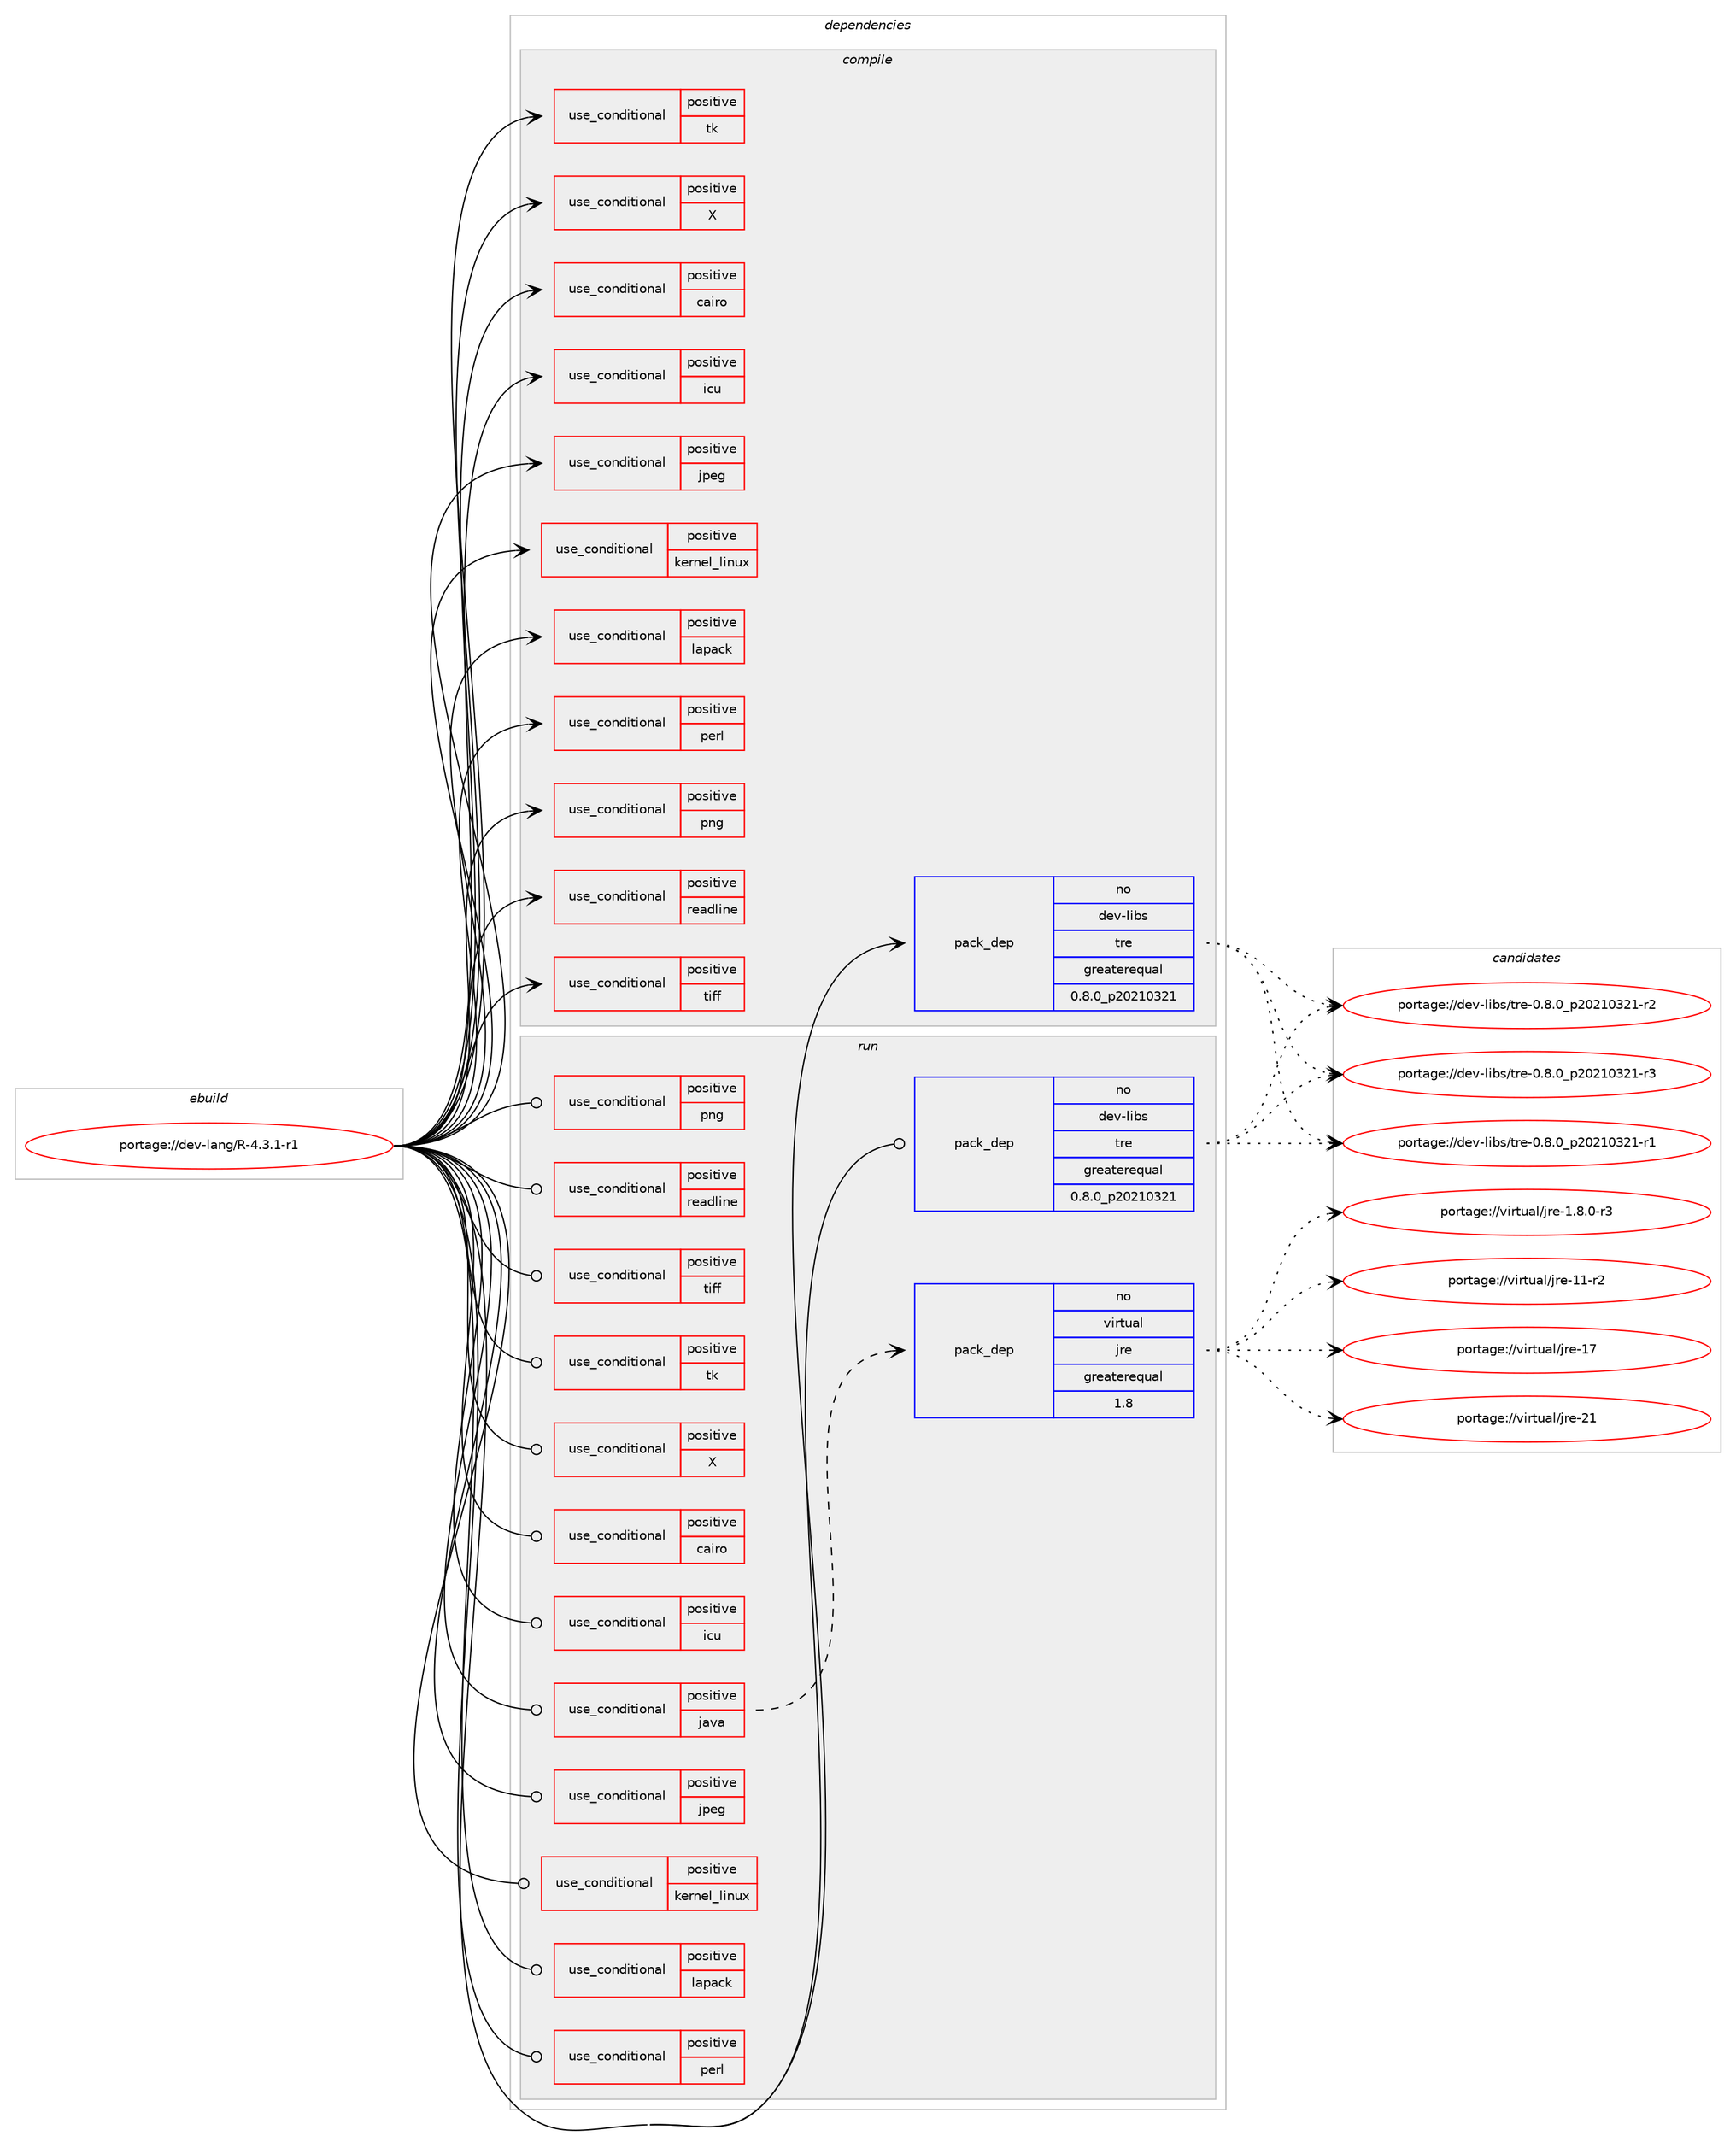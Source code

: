 digraph prolog {

# *************
# Graph options
# *************

newrank=true;
concentrate=true;
compound=true;
graph [rankdir=LR,fontname=Helvetica,fontsize=10,ranksep=1.5];#, ranksep=2.5, nodesep=0.2];
edge  [arrowhead=vee];
node  [fontname=Helvetica,fontsize=10];

# **********
# The ebuild
# **********

subgraph cluster_leftcol {
color=gray;
rank=same;
label=<<i>ebuild</i>>;
id [label="portage://dev-lang/R-4.3.1-r1", color=red, width=4, href="../dev-lang/R-4.3.1-r1.svg"];
}

# ****************
# The dependencies
# ****************

subgraph cluster_midcol {
color=gray;
label=<<i>dependencies</i>>;
subgraph cluster_compile {
fillcolor="#eeeeee";
style=filled;
label=<<i>compile</i>>;
subgraph cond22005 {
dependency49801 [label=<<TABLE BORDER="0" CELLBORDER="1" CELLSPACING="0" CELLPADDING="4"><TR><TD ROWSPAN="3" CELLPADDING="10">use_conditional</TD></TR><TR><TD>positive</TD></TR><TR><TD>X</TD></TR></TABLE>>, shape=none, color=red];
# *** BEGIN UNKNOWN DEPENDENCY TYPE (TODO) ***
# dependency49801 -> package_dependency(portage://dev-lang/R-4.3.1-r1,install,no,x11-libs,libXmu,none,[,,],[],[])
# *** END UNKNOWN DEPENDENCY TYPE (TODO) ***

# *** BEGIN UNKNOWN DEPENDENCY TYPE (TODO) ***
# dependency49801 -> package_dependency(portage://dev-lang/R-4.3.1-r1,install,no,x11-libs,libXt,none,[,,],[],[])
# *** END UNKNOWN DEPENDENCY TYPE (TODO) ***

}
id:e -> dependency49801:w [weight=20,style="solid",arrowhead="vee"];
subgraph cond22006 {
dependency49802 [label=<<TABLE BORDER="0" CELLBORDER="1" CELLSPACING="0" CELLPADDING="4"><TR><TD ROWSPAN="3" CELLPADDING="10">use_conditional</TD></TR><TR><TD>positive</TD></TR><TR><TD>cairo</TD></TR></TABLE>>, shape=none, color=red];
# *** BEGIN UNKNOWN DEPENDENCY TYPE (TODO) ***
# dependency49802 -> package_dependency(portage://dev-lang/R-4.3.1-r1,install,no,x11-libs,cairo,none,[,,],any_same_slot,[use(equal(X),none)])
# *** END UNKNOWN DEPENDENCY TYPE (TODO) ***

# *** BEGIN UNKNOWN DEPENDENCY TYPE (TODO) ***
# dependency49802 -> package_dependency(portage://dev-lang/R-4.3.1-r1,install,no,x11-libs,pango,none,[,,],any_same_slot,[])
# *** END UNKNOWN DEPENDENCY TYPE (TODO) ***

}
id:e -> dependency49802:w [weight=20,style="solid",arrowhead="vee"];
subgraph cond22007 {
dependency49803 [label=<<TABLE BORDER="0" CELLBORDER="1" CELLSPACING="0" CELLPADDING="4"><TR><TD ROWSPAN="3" CELLPADDING="10">use_conditional</TD></TR><TR><TD>positive</TD></TR><TR><TD>icu</TD></TR></TABLE>>, shape=none, color=red];
# *** BEGIN UNKNOWN DEPENDENCY TYPE (TODO) ***
# dependency49803 -> package_dependency(portage://dev-lang/R-4.3.1-r1,install,no,dev-libs,icu,none,[,,],any_same_slot,[])
# *** END UNKNOWN DEPENDENCY TYPE (TODO) ***

}
id:e -> dependency49803:w [weight=20,style="solid",arrowhead="vee"];
subgraph cond22008 {
dependency49804 [label=<<TABLE BORDER="0" CELLBORDER="1" CELLSPACING="0" CELLPADDING="4"><TR><TD ROWSPAN="3" CELLPADDING="10">use_conditional</TD></TR><TR><TD>positive</TD></TR><TR><TD>jpeg</TD></TR></TABLE>>, shape=none, color=red];
# *** BEGIN UNKNOWN DEPENDENCY TYPE (TODO) ***
# dependency49804 -> package_dependency(portage://dev-lang/R-4.3.1-r1,install,no,media-libs,libjpeg-turbo,none,[,,],any_same_slot,[])
# *** END UNKNOWN DEPENDENCY TYPE (TODO) ***

}
id:e -> dependency49804:w [weight=20,style="solid",arrowhead="vee"];
subgraph cond22009 {
dependency49805 [label=<<TABLE BORDER="0" CELLBORDER="1" CELLSPACING="0" CELLPADDING="4"><TR><TD ROWSPAN="3" CELLPADDING="10">use_conditional</TD></TR><TR><TD>positive</TD></TR><TR><TD>kernel_linux</TD></TR></TABLE>>, shape=none, color=red];
# *** BEGIN UNKNOWN DEPENDENCY TYPE (TODO) ***
# dependency49805 -> package_dependency(portage://dev-lang/R-4.3.1-r1,install,no,net-libs,libtirpc,none,[,,],[],[])
# *** END UNKNOWN DEPENDENCY TYPE (TODO) ***

}
id:e -> dependency49805:w [weight=20,style="solid",arrowhead="vee"];
subgraph cond22010 {
dependency49806 [label=<<TABLE BORDER="0" CELLBORDER="1" CELLSPACING="0" CELLPADDING="4"><TR><TD ROWSPAN="3" CELLPADDING="10">use_conditional</TD></TR><TR><TD>positive</TD></TR><TR><TD>lapack</TD></TR></TABLE>>, shape=none, color=red];
# *** BEGIN UNKNOWN DEPENDENCY TYPE (TODO) ***
# dependency49806 -> package_dependency(portage://dev-lang/R-4.3.1-r1,install,no,virtual,lapack,none,[,,],[],[])
# *** END UNKNOWN DEPENDENCY TYPE (TODO) ***

}
id:e -> dependency49806:w [weight=20,style="solid",arrowhead="vee"];
subgraph cond22011 {
dependency49807 [label=<<TABLE BORDER="0" CELLBORDER="1" CELLSPACING="0" CELLPADDING="4"><TR><TD ROWSPAN="3" CELLPADDING="10">use_conditional</TD></TR><TR><TD>positive</TD></TR><TR><TD>perl</TD></TR></TABLE>>, shape=none, color=red];
# *** BEGIN UNKNOWN DEPENDENCY TYPE (TODO) ***
# dependency49807 -> package_dependency(portage://dev-lang/R-4.3.1-r1,install,no,dev-lang,perl,none,[,,],[],[])
# *** END UNKNOWN DEPENDENCY TYPE (TODO) ***

}
id:e -> dependency49807:w [weight=20,style="solid",arrowhead="vee"];
subgraph cond22012 {
dependency49808 [label=<<TABLE BORDER="0" CELLBORDER="1" CELLSPACING="0" CELLPADDING="4"><TR><TD ROWSPAN="3" CELLPADDING="10">use_conditional</TD></TR><TR><TD>positive</TD></TR><TR><TD>png</TD></TR></TABLE>>, shape=none, color=red];
# *** BEGIN UNKNOWN DEPENDENCY TYPE (TODO) ***
# dependency49808 -> package_dependency(portage://dev-lang/R-4.3.1-r1,install,no,media-libs,libpng,none,[,,],any_same_slot,[])
# *** END UNKNOWN DEPENDENCY TYPE (TODO) ***

}
id:e -> dependency49808:w [weight=20,style="solid",arrowhead="vee"];
subgraph cond22013 {
dependency49809 [label=<<TABLE BORDER="0" CELLBORDER="1" CELLSPACING="0" CELLPADDING="4"><TR><TD ROWSPAN="3" CELLPADDING="10">use_conditional</TD></TR><TR><TD>positive</TD></TR><TR><TD>readline</TD></TR></TABLE>>, shape=none, color=red];
# *** BEGIN UNKNOWN DEPENDENCY TYPE (TODO) ***
# dependency49809 -> package_dependency(portage://dev-lang/R-4.3.1-r1,install,no,sys-libs,readline,none,[,,],any_same_slot,[])
# *** END UNKNOWN DEPENDENCY TYPE (TODO) ***

}
id:e -> dependency49809:w [weight=20,style="solid",arrowhead="vee"];
subgraph cond22014 {
dependency49810 [label=<<TABLE BORDER="0" CELLBORDER="1" CELLSPACING="0" CELLPADDING="4"><TR><TD ROWSPAN="3" CELLPADDING="10">use_conditional</TD></TR><TR><TD>positive</TD></TR><TR><TD>tiff</TD></TR></TABLE>>, shape=none, color=red];
# *** BEGIN UNKNOWN DEPENDENCY TYPE (TODO) ***
# dependency49810 -> package_dependency(portage://dev-lang/R-4.3.1-r1,install,no,media-libs,tiff,none,[,,],any_same_slot,[])
# *** END UNKNOWN DEPENDENCY TYPE (TODO) ***

}
id:e -> dependency49810:w [weight=20,style="solid",arrowhead="vee"];
subgraph cond22015 {
dependency49811 [label=<<TABLE BORDER="0" CELLBORDER="1" CELLSPACING="0" CELLPADDING="4"><TR><TD ROWSPAN="3" CELLPADDING="10">use_conditional</TD></TR><TR><TD>positive</TD></TR><TR><TD>tk</TD></TR></TABLE>>, shape=none, color=red];
# *** BEGIN UNKNOWN DEPENDENCY TYPE (TODO) ***
# dependency49811 -> package_dependency(portage://dev-lang/R-4.3.1-r1,install,no,dev-lang,tk,none,[,,],any_same_slot,[])
# *** END UNKNOWN DEPENDENCY TYPE (TODO) ***

}
id:e -> dependency49811:w [weight=20,style="solid",arrowhead="vee"];
# *** BEGIN UNKNOWN DEPENDENCY TYPE (TODO) ***
# id -> package_dependency(portage://dev-lang/R-4.3.1-r1,install,no,app-arch,bzip2,none,[,,],[],[])
# *** END UNKNOWN DEPENDENCY TYPE (TODO) ***

# *** BEGIN UNKNOWN DEPENDENCY TYPE (TODO) ***
# id -> package_dependency(portage://dev-lang/R-4.3.1-r1,install,no,app-arch,xz-utils,none,[,,],[],[])
# *** END UNKNOWN DEPENDENCY TYPE (TODO) ***

# *** BEGIN UNKNOWN DEPENDENCY TYPE (TODO) ***
# id -> package_dependency(portage://dev-lang/R-4.3.1-r1,install,no,app-text,ghostscript-gpl,none,[,,],[],[])
# *** END UNKNOWN DEPENDENCY TYPE (TODO) ***

# *** BEGIN UNKNOWN DEPENDENCY TYPE (TODO) ***
# id -> package_dependency(portage://dev-lang/R-4.3.1-r1,install,no,dev-libs,libpcre2,none,[,,],any_same_slot,[])
# *** END UNKNOWN DEPENDENCY TYPE (TODO) ***

subgraph pack26764 {
dependency49812 [label=<<TABLE BORDER="0" CELLBORDER="1" CELLSPACING="0" CELLPADDING="4" WIDTH="220"><TR><TD ROWSPAN="6" CELLPADDING="30">pack_dep</TD></TR><TR><TD WIDTH="110">no</TD></TR><TR><TD>dev-libs</TD></TR><TR><TD>tre</TD></TR><TR><TD>greaterequal</TD></TR><TR><TD>0.8.0_p20210321</TD></TR></TABLE>>, shape=none, color=blue];
}
id:e -> dependency49812:w [weight=20,style="solid",arrowhead="vee"];
# *** BEGIN UNKNOWN DEPENDENCY TYPE (TODO) ***
# id -> package_dependency(portage://dev-lang/R-4.3.1-r1,install,no,net-misc,curl,none,[,,],[],[])
# *** END UNKNOWN DEPENDENCY TYPE (TODO) ***

# *** BEGIN UNKNOWN DEPENDENCY TYPE (TODO) ***
# id -> package_dependency(portage://dev-lang/R-4.3.1-r1,install,no,sys-apps,coreutils,none,[,,],[],[])
# *** END UNKNOWN DEPENDENCY TYPE (TODO) ***

# *** BEGIN UNKNOWN DEPENDENCY TYPE (TODO) ***
# id -> package_dependency(portage://dev-lang/R-4.3.1-r1,install,no,sys-libs,zlib,none,[,,],[],[use(enable(minizip),none)])
# *** END UNKNOWN DEPENDENCY TYPE (TODO) ***

# *** BEGIN UNKNOWN DEPENDENCY TYPE (TODO) ***
# id -> package_dependency(portage://dev-lang/R-4.3.1-r1,install,no,virtual,blas,none,[,,],[],[])
# *** END UNKNOWN DEPENDENCY TYPE (TODO) ***

# *** BEGIN UNKNOWN DEPENDENCY TYPE (TODO) ***
# id -> package_dependency(portage://dev-lang/R-4.3.1-r1,install,no,virtual,fortran,none,[,,],[],[])
# *** END UNKNOWN DEPENDENCY TYPE (TODO) ***

}
subgraph cluster_compileandrun {
fillcolor="#eeeeee";
style=filled;
label=<<i>compile and run</i>>;
}
subgraph cluster_run {
fillcolor="#eeeeee";
style=filled;
label=<<i>run</i>>;
subgraph cond22016 {
dependency49813 [label=<<TABLE BORDER="0" CELLBORDER="1" CELLSPACING="0" CELLPADDING="4"><TR><TD ROWSPAN="3" CELLPADDING="10">use_conditional</TD></TR><TR><TD>positive</TD></TR><TR><TD>X</TD></TR></TABLE>>, shape=none, color=red];
# *** BEGIN UNKNOWN DEPENDENCY TYPE (TODO) ***
# dependency49813 -> package_dependency(portage://dev-lang/R-4.3.1-r1,run,no,x11-libs,libXmu,none,[,,],[],[])
# *** END UNKNOWN DEPENDENCY TYPE (TODO) ***

# *** BEGIN UNKNOWN DEPENDENCY TYPE (TODO) ***
# dependency49813 -> package_dependency(portage://dev-lang/R-4.3.1-r1,run,no,x11-libs,libXt,none,[,,],[],[])
# *** END UNKNOWN DEPENDENCY TYPE (TODO) ***

}
id:e -> dependency49813:w [weight=20,style="solid",arrowhead="odot"];
subgraph cond22017 {
dependency49814 [label=<<TABLE BORDER="0" CELLBORDER="1" CELLSPACING="0" CELLPADDING="4"><TR><TD ROWSPAN="3" CELLPADDING="10">use_conditional</TD></TR><TR><TD>positive</TD></TR><TR><TD>cairo</TD></TR></TABLE>>, shape=none, color=red];
# *** BEGIN UNKNOWN DEPENDENCY TYPE (TODO) ***
# dependency49814 -> package_dependency(portage://dev-lang/R-4.3.1-r1,run,no,x11-libs,cairo,none,[,,],any_same_slot,[use(equal(X),none)])
# *** END UNKNOWN DEPENDENCY TYPE (TODO) ***

# *** BEGIN UNKNOWN DEPENDENCY TYPE (TODO) ***
# dependency49814 -> package_dependency(portage://dev-lang/R-4.3.1-r1,run,no,x11-libs,pango,none,[,,],any_same_slot,[])
# *** END UNKNOWN DEPENDENCY TYPE (TODO) ***

}
id:e -> dependency49814:w [weight=20,style="solid",arrowhead="odot"];
subgraph cond22018 {
dependency49815 [label=<<TABLE BORDER="0" CELLBORDER="1" CELLSPACING="0" CELLPADDING="4"><TR><TD ROWSPAN="3" CELLPADDING="10">use_conditional</TD></TR><TR><TD>positive</TD></TR><TR><TD>icu</TD></TR></TABLE>>, shape=none, color=red];
# *** BEGIN UNKNOWN DEPENDENCY TYPE (TODO) ***
# dependency49815 -> package_dependency(portage://dev-lang/R-4.3.1-r1,run,no,dev-libs,icu,none,[,,],any_same_slot,[])
# *** END UNKNOWN DEPENDENCY TYPE (TODO) ***

}
id:e -> dependency49815:w [weight=20,style="solid",arrowhead="odot"];
subgraph cond22019 {
dependency49816 [label=<<TABLE BORDER="0" CELLBORDER="1" CELLSPACING="0" CELLPADDING="4"><TR><TD ROWSPAN="3" CELLPADDING="10">use_conditional</TD></TR><TR><TD>positive</TD></TR><TR><TD>java</TD></TR></TABLE>>, shape=none, color=red];
subgraph pack26765 {
dependency49817 [label=<<TABLE BORDER="0" CELLBORDER="1" CELLSPACING="0" CELLPADDING="4" WIDTH="220"><TR><TD ROWSPAN="6" CELLPADDING="30">pack_dep</TD></TR><TR><TD WIDTH="110">no</TD></TR><TR><TD>virtual</TD></TR><TR><TD>jre</TD></TR><TR><TD>greaterequal</TD></TR><TR><TD>1.8</TD></TR></TABLE>>, shape=none, color=blue];
}
dependency49816:e -> dependency49817:w [weight=20,style="dashed",arrowhead="vee"];
}
id:e -> dependency49816:w [weight=20,style="solid",arrowhead="odot"];
subgraph cond22020 {
dependency49818 [label=<<TABLE BORDER="0" CELLBORDER="1" CELLSPACING="0" CELLPADDING="4"><TR><TD ROWSPAN="3" CELLPADDING="10">use_conditional</TD></TR><TR><TD>positive</TD></TR><TR><TD>jpeg</TD></TR></TABLE>>, shape=none, color=red];
# *** BEGIN UNKNOWN DEPENDENCY TYPE (TODO) ***
# dependency49818 -> package_dependency(portage://dev-lang/R-4.3.1-r1,run,no,media-libs,libjpeg-turbo,none,[,,],any_same_slot,[])
# *** END UNKNOWN DEPENDENCY TYPE (TODO) ***

}
id:e -> dependency49818:w [weight=20,style="solid",arrowhead="odot"];
subgraph cond22021 {
dependency49819 [label=<<TABLE BORDER="0" CELLBORDER="1" CELLSPACING="0" CELLPADDING="4"><TR><TD ROWSPAN="3" CELLPADDING="10">use_conditional</TD></TR><TR><TD>positive</TD></TR><TR><TD>kernel_linux</TD></TR></TABLE>>, shape=none, color=red];
# *** BEGIN UNKNOWN DEPENDENCY TYPE (TODO) ***
# dependency49819 -> package_dependency(portage://dev-lang/R-4.3.1-r1,run,no,net-libs,libtirpc,none,[,,],[],[])
# *** END UNKNOWN DEPENDENCY TYPE (TODO) ***

}
id:e -> dependency49819:w [weight=20,style="solid",arrowhead="odot"];
subgraph cond22022 {
dependency49820 [label=<<TABLE BORDER="0" CELLBORDER="1" CELLSPACING="0" CELLPADDING="4"><TR><TD ROWSPAN="3" CELLPADDING="10">use_conditional</TD></TR><TR><TD>positive</TD></TR><TR><TD>lapack</TD></TR></TABLE>>, shape=none, color=red];
# *** BEGIN UNKNOWN DEPENDENCY TYPE (TODO) ***
# dependency49820 -> package_dependency(portage://dev-lang/R-4.3.1-r1,run,no,virtual,lapack,none,[,,],[],[])
# *** END UNKNOWN DEPENDENCY TYPE (TODO) ***

}
id:e -> dependency49820:w [weight=20,style="solid",arrowhead="odot"];
subgraph cond22023 {
dependency49821 [label=<<TABLE BORDER="0" CELLBORDER="1" CELLSPACING="0" CELLPADDING="4"><TR><TD ROWSPAN="3" CELLPADDING="10">use_conditional</TD></TR><TR><TD>positive</TD></TR><TR><TD>perl</TD></TR></TABLE>>, shape=none, color=red];
# *** BEGIN UNKNOWN DEPENDENCY TYPE (TODO) ***
# dependency49821 -> package_dependency(portage://dev-lang/R-4.3.1-r1,run,no,dev-lang,perl,none,[,,],[],[])
# *** END UNKNOWN DEPENDENCY TYPE (TODO) ***

}
id:e -> dependency49821:w [weight=20,style="solid",arrowhead="odot"];
subgraph cond22024 {
dependency49822 [label=<<TABLE BORDER="0" CELLBORDER="1" CELLSPACING="0" CELLPADDING="4"><TR><TD ROWSPAN="3" CELLPADDING="10">use_conditional</TD></TR><TR><TD>positive</TD></TR><TR><TD>png</TD></TR></TABLE>>, shape=none, color=red];
# *** BEGIN UNKNOWN DEPENDENCY TYPE (TODO) ***
# dependency49822 -> package_dependency(portage://dev-lang/R-4.3.1-r1,run,no,media-libs,libpng,none,[,,],any_same_slot,[])
# *** END UNKNOWN DEPENDENCY TYPE (TODO) ***

}
id:e -> dependency49822:w [weight=20,style="solid",arrowhead="odot"];
subgraph cond22025 {
dependency49823 [label=<<TABLE BORDER="0" CELLBORDER="1" CELLSPACING="0" CELLPADDING="4"><TR><TD ROWSPAN="3" CELLPADDING="10">use_conditional</TD></TR><TR><TD>positive</TD></TR><TR><TD>readline</TD></TR></TABLE>>, shape=none, color=red];
# *** BEGIN UNKNOWN DEPENDENCY TYPE (TODO) ***
# dependency49823 -> package_dependency(portage://dev-lang/R-4.3.1-r1,run,no,sys-libs,readline,none,[,,],any_same_slot,[])
# *** END UNKNOWN DEPENDENCY TYPE (TODO) ***

}
id:e -> dependency49823:w [weight=20,style="solid",arrowhead="odot"];
subgraph cond22026 {
dependency49824 [label=<<TABLE BORDER="0" CELLBORDER="1" CELLSPACING="0" CELLPADDING="4"><TR><TD ROWSPAN="3" CELLPADDING="10">use_conditional</TD></TR><TR><TD>positive</TD></TR><TR><TD>tiff</TD></TR></TABLE>>, shape=none, color=red];
# *** BEGIN UNKNOWN DEPENDENCY TYPE (TODO) ***
# dependency49824 -> package_dependency(portage://dev-lang/R-4.3.1-r1,run,no,media-libs,tiff,none,[,,],any_same_slot,[])
# *** END UNKNOWN DEPENDENCY TYPE (TODO) ***

}
id:e -> dependency49824:w [weight=20,style="solid",arrowhead="odot"];
subgraph cond22027 {
dependency49825 [label=<<TABLE BORDER="0" CELLBORDER="1" CELLSPACING="0" CELLPADDING="4"><TR><TD ROWSPAN="3" CELLPADDING="10">use_conditional</TD></TR><TR><TD>positive</TD></TR><TR><TD>tk</TD></TR></TABLE>>, shape=none, color=red];
# *** BEGIN UNKNOWN DEPENDENCY TYPE (TODO) ***
# dependency49825 -> package_dependency(portage://dev-lang/R-4.3.1-r1,run,no,dev-lang,tk,none,[,,],any_same_slot,[])
# *** END UNKNOWN DEPENDENCY TYPE (TODO) ***

}
id:e -> dependency49825:w [weight=20,style="solid",arrowhead="odot"];
# *** BEGIN UNKNOWN DEPENDENCY TYPE (TODO) ***
# id -> package_dependency(portage://dev-lang/R-4.3.1-r1,run,no,app-arch,bzip2,none,[,,],[],[])
# *** END UNKNOWN DEPENDENCY TYPE (TODO) ***

# *** BEGIN UNKNOWN DEPENDENCY TYPE (TODO) ***
# id -> package_dependency(portage://dev-lang/R-4.3.1-r1,run,no,app-arch,xz-utils,none,[,,],[],[])
# *** END UNKNOWN DEPENDENCY TYPE (TODO) ***

# *** BEGIN UNKNOWN DEPENDENCY TYPE (TODO) ***
# id -> package_dependency(portage://dev-lang/R-4.3.1-r1,run,no,app-text,ghostscript-gpl,none,[,,],[],[])
# *** END UNKNOWN DEPENDENCY TYPE (TODO) ***

# *** BEGIN UNKNOWN DEPENDENCY TYPE (TODO) ***
# id -> package_dependency(portage://dev-lang/R-4.3.1-r1,run,no,dev-libs,libpcre2,none,[,,],any_same_slot,[])
# *** END UNKNOWN DEPENDENCY TYPE (TODO) ***

subgraph pack26766 {
dependency49826 [label=<<TABLE BORDER="0" CELLBORDER="1" CELLSPACING="0" CELLPADDING="4" WIDTH="220"><TR><TD ROWSPAN="6" CELLPADDING="30">pack_dep</TD></TR><TR><TD WIDTH="110">no</TD></TR><TR><TD>dev-libs</TD></TR><TR><TD>tre</TD></TR><TR><TD>greaterequal</TD></TR><TR><TD>0.8.0_p20210321</TD></TR></TABLE>>, shape=none, color=blue];
}
id:e -> dependency49826:w [weight=20,style="solid",arrowhead="odot"];
# *** BEGIN UNKNOWN DEPENDENCY TYPE (TODO) ***
# id -> package_dependency(portage://dev-lang/R-4.3.1-r1,run,no,net-misc,curl,none,[,,],[],[])
# *** END UNKNOWN DEPENDENCY TYPE (TODO) ***

# *** BEGIN UNKNOWN DEPENDENCY TYPE (TODO) ***
# id -> package_dependency(portage://dev-lang/R-4.3.1-r1,run,no,sys-apps,coreutils,none,[,,],[],[])
# *** END UNKNOWN DEPENDENCY TYPE (TODO) ***

# *** BEGIN UNKNOWN DEPENDENCY TYPE (TODO) ***
# id -> package_dependency(portage://dev-lang/R-4.3.1-r1,run,no,sys-libs,zlib,none,[,,],[],[use(enable(minizip),none)])
# *** END UNKNOWN DEPENDENCY TYPE (TODO) ***

# *** BEGIN UNKNOWN DEPENDENCY TYPE (TODO) ***
# id -> package_dependency(portage://dev-lang/R-4.3.1-r1,run,no,virtual,blas,none,[,,],[],[])
# *** END UNKNOWN DEPENDENCY TYPE (TODO) ***

# *** BEGIN UNKNOWN DEPENDENCY TYPE (TODO) ***
# id -> package_dependency(portage://dev-lang/R-4.3.1-r1,run,no,virtual,fortran,none,[,,],[],[])
# *** END UNKNOWN DEPENDENCY TYPE (TODO) ***

}
}

# **************
# The candidates
# **************

subgraph cluster_choices {
rank=same;
color=gray;
label=<<i>candidates</i>>;

subgraph choice26764 {
color=black;
nodesep=1;
choice1001011184510810598115471161141014548465646489511250485049485150494511449 [label="portage://dev-libs/tre-0.8.0_p20210321-r1", color=red, width=4,href="../dev-libs/tre-0.8.0_p20210321-r1.svg"];
choice1001011184510810598115471161141014548465646489511250485049485150494511450 [label="portage://dev-libs/tre-0.8.0_p20210321-r2", color=red, width=4,href="../dev-libs/tre-0.8.0_p20210321-r2.svg"];
choice1001011184510810598115471161141014548465646489511250485049485150494511451 [label="portage://dev-libs/tre-0.8.0_p20210321-r3", color=red, width=4,href="../dev-libs/tre-0.8.0_p20210321-r3.svg"];
dependency49812:e -> choice1001011184510810598115471161141014548465646489511250485049485150494511449:w [style=dotted,weight="100"];
dependency49812:e -> choice1001011184510810598115471161141014548465646489511250485049485150494511450:w [style=dotted,weight="100"];
dependency49812:e -> choice1001011184510810598115471161141014548465646489511250485049485150494511451:w [style=dotted,weight="100"];
}
subgraph choice26765 {
color=black;
nodesep=1;
choice11810511411611797108471061141014549465646484511451 [label="portage://virtual/jre-1.8.0-r3", color=red, width=4,href="../virtual/jre-1.8.0-r3.svg"];
choice11810511411611797108471061141014549494511450 [label="portage://virtual/jre-11-r2", color=red, width=4,href="../virtual/jre-11-r2.svg"];
choice1181051141161179710847106114101454955 [label="portage://virtual/jre-17", color=red, width=4,href="../virtual/jre-17.svg"];
choice1181051141161179710847106114101455049 [label="portage://virtual/jre-21", color=red, width=4,href="../virtual/jre-21.svg"];
dependency49817:e -> choice11810511411611797108471061141014549465646484511451:w [style=dotted,weight="100"];
dependency49817:e -> choice11810511411611797108471061141014549494511450:w [style=dotted,weight="100"];
dependency49817:e -> choice1181051141161179710847106114101454955:w [style=dotted,weight="100"];
dependency49817:e -> choice1181051141161179710847106114101455049:w [style=dotted,weight="100"];
}
subgraph choice26766 {
color=black;
nodesep=1;
choice1001011184510810598115471161141014548465646489511250485049485150494511449 [label="portage://dev-libs/tre-0.8.0_p20210321-r1", color=red, width=4,href="../dev-libs/tre-0.8.0_p20210321-r1.svg"];
choice1001011184510810598115471161141014548465646489511250485049485150494511450 [label="portage://dev-libs/tre-0.8.0_p20210321-r2", color=red, width=4,href="../dev-libs/tre-0.8.0_p20210321-r2.svg"];
choice1001011184510810598115471161141014548465646489511250485049485150494511451 [label="portage://dev-libs/tre-0.8.0_p20210321-r3", color=red, width=4,href="../dev-libs/tre-0.8.0_p20210321-r3.svg"];
dependency49826:e -> choice1001011184510810598115471161141014548465646489511250485049485150494511449:w [style=dotted,weight="100"];
dependency49826:e -> choice1001011184510810598115471161141014548465646489511250485049485150494511450:w [style=dotted,weight="100"];
dependency49826:e -> choice1001011184510810598115471161141014548465646489511250485049485150494511451:w [style=dotted,weight="100"];
}
}

}
